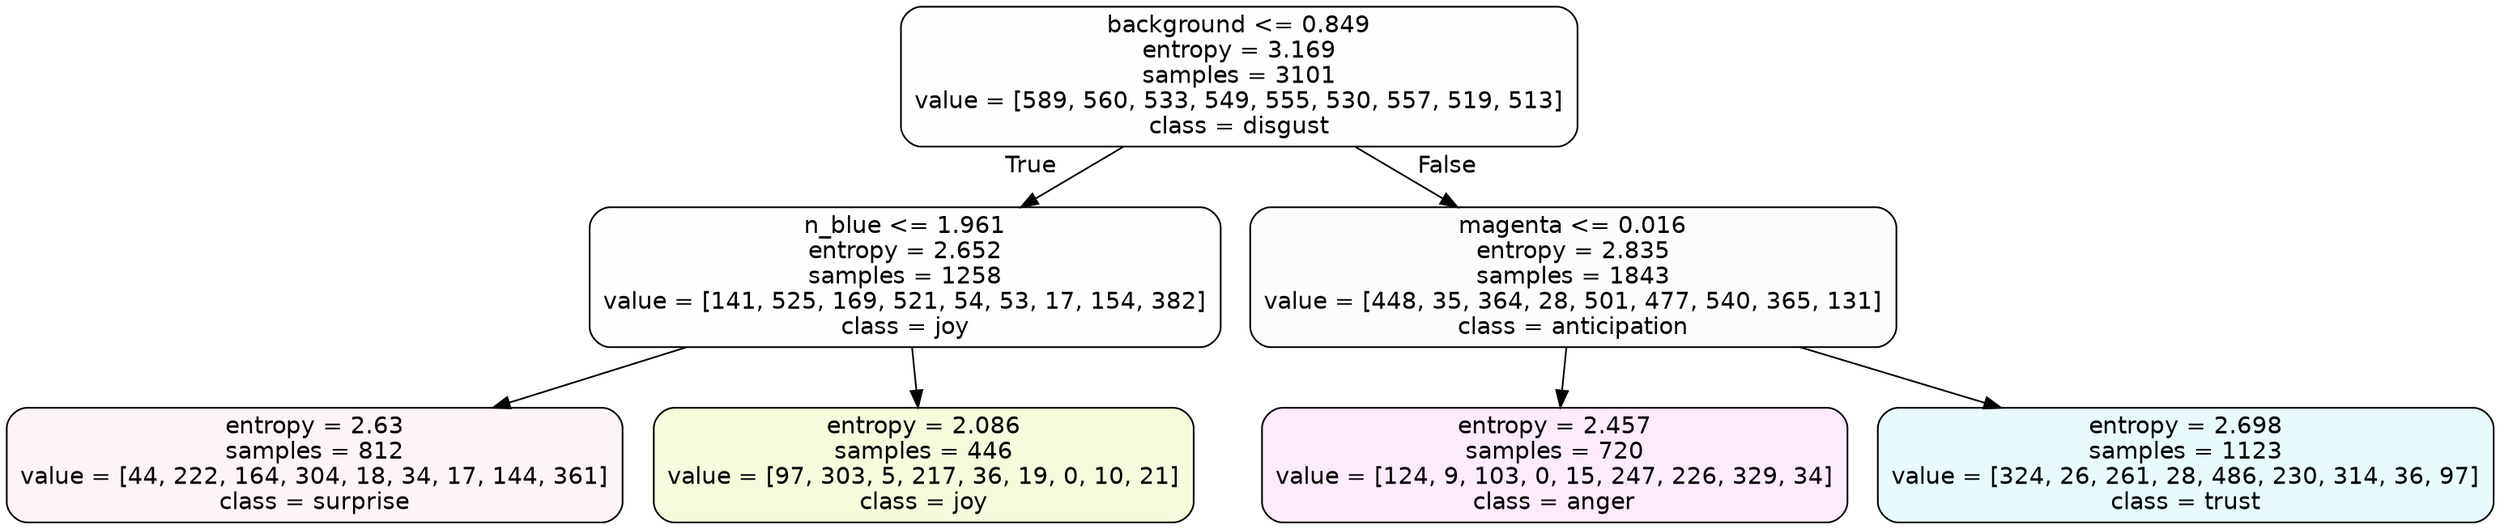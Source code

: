 digraph Tree {
node [shape=box, style="filled, rounded", color="black", fontname=helvetica] ;
edge [fontname=helvetica] ;
0 [label="background <= 0.849\nentropy = 3.169\nsamples = 3101\nvalue = [589, 560, 533, 549, 555, 530, 557, 519, 513]\nclass = disgust", fillcolor="#e5813902"] ;
1 [label="n_blue <= 1.961\nentropy = 2.652\nsamples = 1258\nvalue = [141, 525, 169, 521, 54, 53, 17, 154, 382]\nclass = joy", fillcolor="#d7e53901"] ;
0 -> 1 [labeldistance=2.5, labelangle=45, headlabel="True"] ;
2 [label="entropy = 2.63\nsamples = 812\nvalue = [44, 222, 164, 304, 18, 34, 17, 144, 361]\nclass = surprise", fillcolor="#e539640e"] ;
1 -> 2 ;
3 [label="entropy = 2.086\nsamples = 446\nvalue = [97, 303, 5, 217, 36, 19, 0, 10, 21]\nclass = joy", fillcolor="#d7e5392d"] ;
1 -> 3 ;
4 [label="magenta <= 0.016\nentropy = 2.835\nsamples = 1843\nvalue = [448, 35, 364, 28, 501, 477, 540, 365, 131]\nclass = anticipation", fillcolor="#8139e504"] ;
0 -> 4 [labeldistance=2.5, labelangle=-45, headlabel="False"] ;
5 [label="entropy = 2.457\nsamples = 720\nvalue = [124, 9, 103, 0, 15, 247, 226, 329, 34]\nclass = anger", fillcolor="#e539d719"] ;
4 -> 5 ;
6 [label="entropy = 2.698\nsamples = 1123\nvalue = [324, 26, 261, 28, 486, 230, 314, 36, 97]\nclass = trust", fillcolor="#39d7e51c"] ;
4 -> 6 ;
}